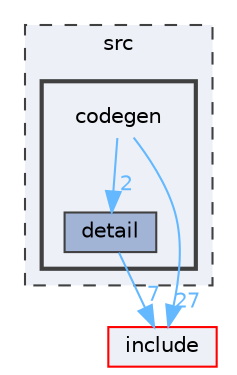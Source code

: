 digraph "src/codegen"
{
 // LATEX_PDF_SIZE
  bgcolor="transparent";
  edge [fontname=Helvetica,fontsize=10,labelfontname=Helvetica,labelfontsize=10];
  node [fontname=Helvetica,fontsize=10,shape=box,height=0.2,width=0.4];
  compound=true
  subgraph clusterdir_68267d1309a1af8e8297ef4c3efbcdba {
    graph [ bgcolor="#edf0f7", pencolor="grey25", label="src", fontname=Helvetica,fontsize=10 style="filled,dashed", URL="dir_68267d1309a1af8e8297ef4c3efbcdba.html",tooltip=""]
  subgraph clusterdir_7cf1b5e32c0ccac638cac1ebc38d93b6 {
    graph [ bgcolor="#edf0f7", pencolor="grey25", label="", fontname=Helvetica,fontsize=10 style="filled,bold", URL="dir_7cf1b5e32c0ccac638cac1ebc38d93b6.html",tooltip=""]
    dir_7cf1b5e32c0ccac638cac1ebc38d93b6 [shape=plaintext, label="codegen"];
  dir_3c0a8d2f1178291b5d4a689c2288a195 [label="detail", fillcolor="#a2b4d6", color="grey25", style="filled", URL="dir_3c0a8d2f1178291b5d4a689c2288a195.html",tooltip=""];
  }
  }
  dir_d44c64559bbebec7f509842c48db8b23 [label="include", fillcolor="#edf0f7", color="red", style="filled", URL="dir_d44c64559bbebec7f509842c48db8b23.html",tooltip=""];
  dir_7cf1b5e32c0ccac638cac1ebc38d93b6->dir_3c0a8d2f1178291b5d4a689c2288a195 [headlabel="2", labeldistance=1.5 headhref="dir_000005_000010.html" color="steelblue1" fontcolor="steelblue1"];
  dir_7cf1b5e32c0ccac638cac1ebc38d93b6->dir_d44c64559bbebec7f509842c48db8b23 [headlabel="27", labeldistance=1.5 headhref="dir_000005_000017.html" color="steelblue1" fontcolor="steelblue1"];
  dir_3c0a8d2f1178291b5d4a689c2288a195->dir_d44c64559bbebec7f509842c48db8b23 [headlabel="7", labeldistance=1.5 headhref="dir_000010_000017.html" color="steelblue1" fontcolor="steelblue1"];
}
